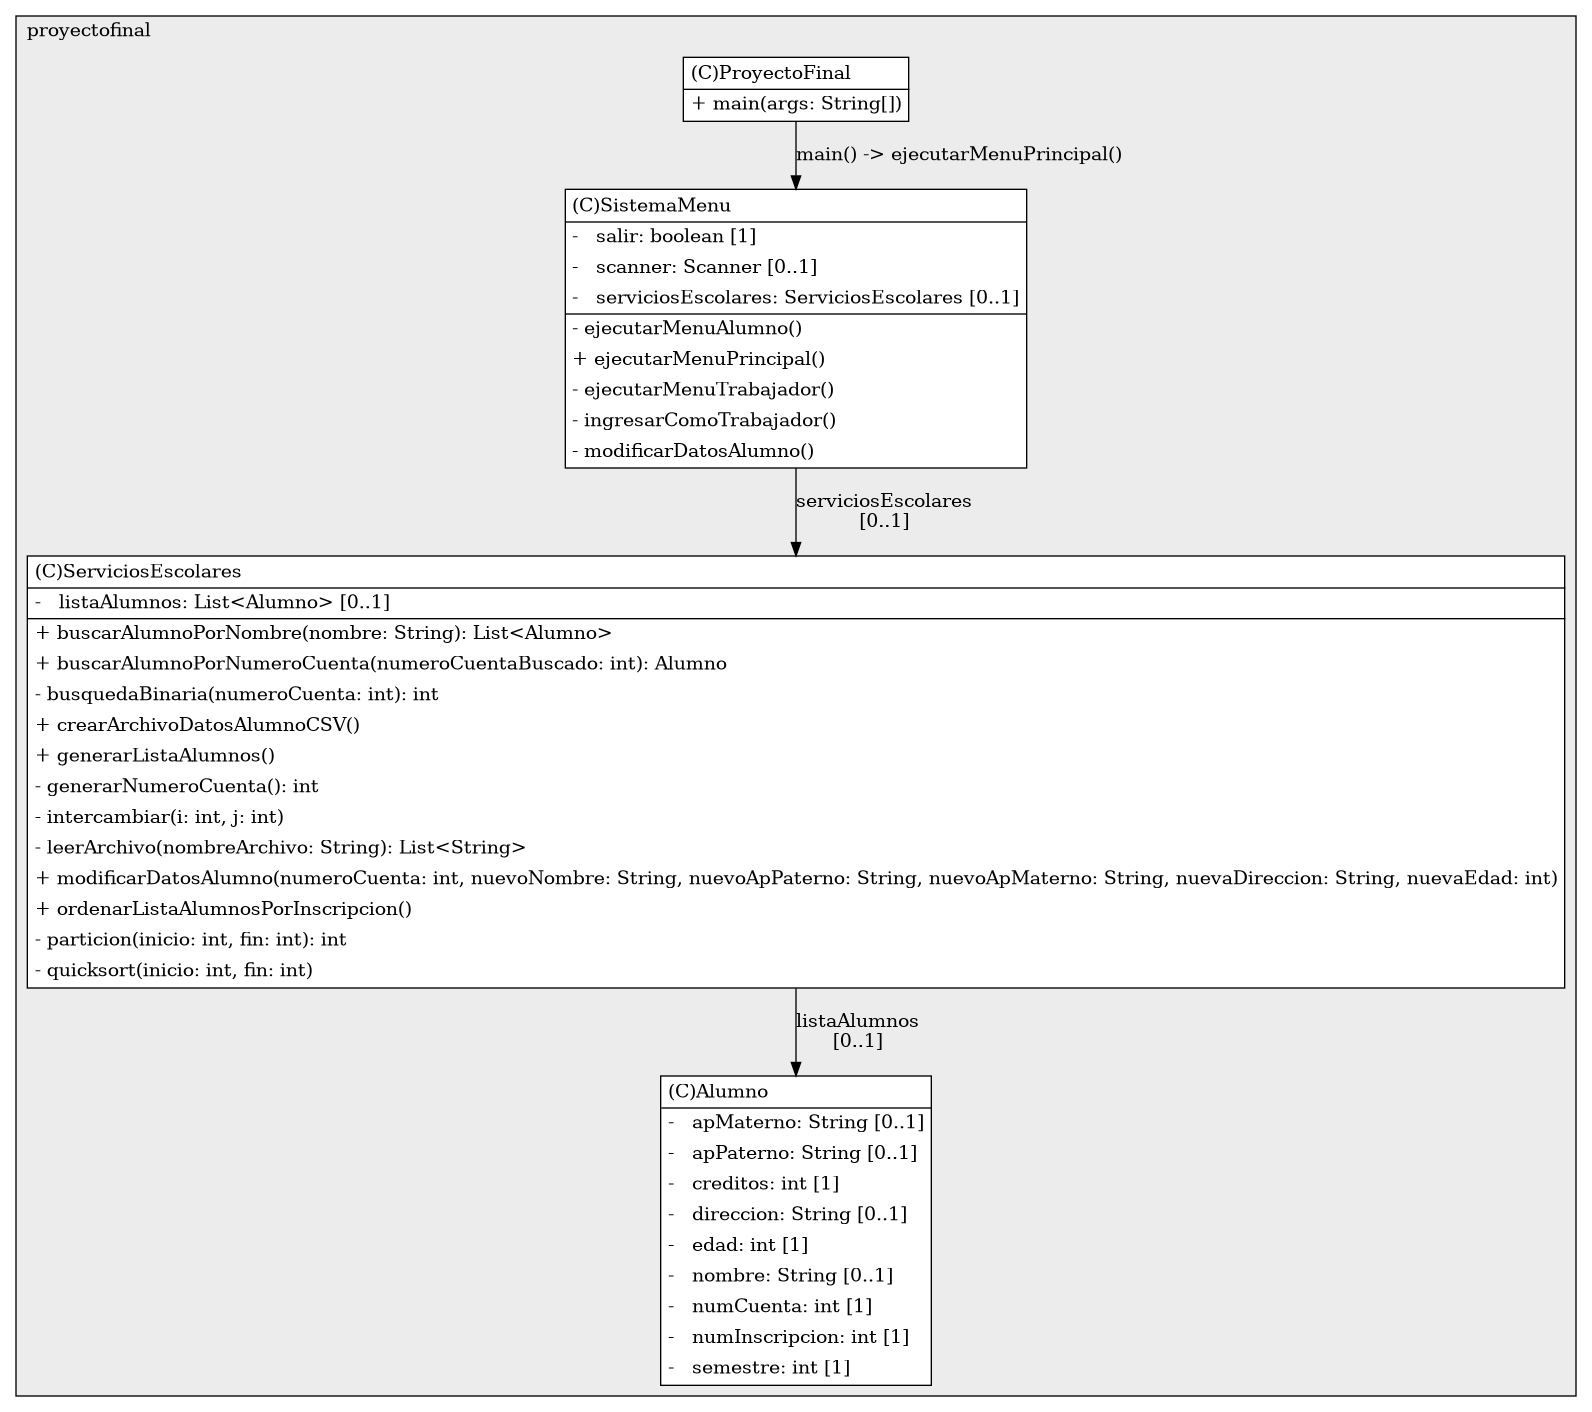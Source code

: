 @startuml

/' diagram meta data start
config=StructureConfiguration;
{
  "projectClassification": {
    "searchMode": "OpenProject", // OpenProject, AllProjects
    "includedProjects": "",
    "pathEndKeywords": "*.impl",
    "isClientPath": "",
    "isClientName": "",
    "isTestPath": "",
    "isTestName": "",
    "isMappingPath": "",
    "isMappingName": "",
    "isDataAccessPath": "",
    "isDataAccessName": "",
    "isDataStructurePath": "",
    "isDataStructureName": "",
    "isInterfaceStructuresPath": "",
    "isInterfaceStructuresName": "",
    "isEntryPointPath": "",
    "isEntryPointName": "",
    "treatFinalFieldsAsMandatory": false
  },
  "graphRestriction": {
    "classPackageExcludeFilter": "",
    "classPackageIncludeFilter": "",
    "classNameExcludeFilter": "",
    "classNameIncludeFilter": "",
    "methodNameExcludeFilter": "",
    "methodNameIncludeFilter": "",
    "removeByInheritance": "", // inheritance/annotation based filtering is done in a second step
    "removeByAnnotation": "",
    "removeByClassPackage": "", // cleanup the graph after inheritance/annotation based filtering is done
    "removeByClassName": "",
    "cutMappings": false,
    "cutEnum": true,
    "cutTests": true,
    "cutClient": true,
    "cutDataAccess": false,
    "cutInterfaceStructures": false,
    "cutDataStructures": false,
    "cutGetterAndSetter": true,
    "cutConstructors": true
  },
  "graphTraversal": {
    "forwardDepth": 6,
    "backwardDepth": 6,
    "classPackageExcludeFilter": "",
    "classPackageIncludeFilter": "",
    "classNameExcludeFilter": "",
    "classNameIncludeFilter": "",
    "methodNameExcludeFilter": "",
    "methodNameIncludeFilter": "",
    "hideMappings": false,
    "hideDataStructures": false,
    "hidePrivateMethods": true,
    "hideInterfaceCalls": true, // indirection: implementation -> interface (is hidden) -> implementation
    "onlyShowApplicationEntryPoints": false, // root node is included
    "useMethodCallsForStructureDiagram": "ForwardOnly" // ForwardOnly, BothDirections, No
  },
  "details": {
    "aggregation": "GroupByClass", // ByClass, GroupByClass, None
    "showClassGenericTypes": true,
    "showMethods": true,
    "showMethodParameterNames": true,
    "showMethodParameterTypes": true,
    "showMethodReturnType": true,
    "showPackageLevels": 2,
    "showDetailedClassStructure": true
  },
  "rootClass": "proyectofinal.ProyectoFinal",
  "extensionCallbackMethod": "" // qualified.class.name#methodName - signature: public static String method(String)
}
diagram meta data end '/



digraph g {
    rankdir="TB"
    splines=polyline
    

'nodes 
subgraph cluster_854467473 { 
   	label=proyectofinal
	labeljust=l
	fillcolor="#ececec"
	style=filled
   
   Alumno854467473[
	label=<<TABLE BORDER="1" CELLBORDER="0" CELLPADDING="4" CELLSPACING="0">
<TR><TD ALIGN="LEFT" >(C)Alumno</TD></TR>
<HR/>
<TR><TD ALIGN="LEFT" >-   apMaterno: String [0..1]</TD></TR>
<TR><TD ALIGN="LEFT" >-   apPaterno: String [0..1]</TD></TR>
<TR><TD ALIGN="LEFT" >-   creditos: int [1]</TD></TR>
<TR><TD ALIGN="LEFT" >-   direccion: String [0..1]</TD></TR>
<TR><TD ALIGN="LEFT" >-   edad: int [1]</TD></TR>
<TR><TD ALIGN="LEFT" >-   nombre: String [0..1]</TD></TR>
<TR><TD ALIGN="LEFT" >-   numCuenta: int [1]</TD></TR>
<TR><TD ALIGN="LEFT" >-   numInscripcion: int [1]</TD></TR>
<TR><TD ALIGN="LEFT" >-   semestre: int [1]</TD></TR>
</TABLE>>
	style=filled
	margin=0
	shape=plaintext
	fillcolor="#FFFFFF"
];

ProyectoFinal854467473[
	label=<<TABLE BORDER="1" CELLBORDER="0" CELLPADDING="4" CELLSPACING="0">
<TR><TD ALIGN="LEFT" >(C)ProyectoFinal</TD></TR>
<HR/>
<TR><TD ALIGN="LEFT" >+ main(args: String[])</TD></TR>
</TABLE>>
	style=filled
	margin=0
	shape=plaintext
	fillcolor="#FFFFFF"
];

ServiciosEscolares854467473[
	label=<<TABLE BORDER="1" CELLBORDER="0" CELLPADDING="4" CELLSPACING="0">
<TR><TD ALIGN="LEFT" >(C)ServiciosEscolares</TD></TR>
<HR/>
<TR><TD ALIGN="LEFT" >-   listaAlumnos: List&lt;Alumno&gt; [0..1]</TD></TR>
<HR/>
<TR><TD ALIGN="LEFT" >+ buscarAlumnoPorNombre(nombre: String): List&lt;Alumno&gt;</TD></TR>
<TR><TD ALIGN="LEFT" >+ buscarAlumnoPorNumeroCuenta(numeroCuentaBuscado: int): Alumno</TD></TR>
<TR><TD ALIGN="LEFT" >- busquedaBinaria(numeroCuenta: int): int</TD></TR>
<TR><TD ALIGN="LEFT" >+ crearArchivoDatosAlumnoCSV()</TD></TR>
<TR><TD ALIGN="LEFT" >+ generarListaAlumnos()</TD></TR>
<TR><TD ALIGN="LEFT" >- generarNumeroCuenta(): int</TD></TR>
<TR><TD ALIGN="LEFT" >- intercambiar(i: int, j: int)</TD></TR>
<TR><TD ALIGN="LEFT" >- leerArchivo(nombreArchivo: String): List&lt;String&gt;</TD></TR>
<TR><TD ALIGN="LEFT" >+ modificarDatosAlumno(numeroCuenta: int, nuevoNombre: String, nuevoApPaterno: String, nuevoApMaterno: String, nuevaDireccion: String, nuevaEdad: int)</TD></TR>
<TR><TD ALIGN="LEFT" >+ ordenarListaAlumnosPorInscripcion()</TD></TR>
<TR><TD ALIGN="LEFT" >- particion(inicio: int, fin: int): int</TD></TR>
<TR><TD ALIGN="LEFT" >- quicksort(inicio: int, fin: int)</TD></TR>
</TABLE>>
	style=filled
	margin=0
	shape=plaintext
	fillcolor="#FFFFFF"
];

SistemaMenu854467473[
	label=<<TABLE BORDER="1" CELLBORDER="0" CELLPADDING="4" CELLSPACING="0">
<TR><TD ALIGN="LEFT" >(C)SistemaMenu</TD></TR>
<HR/>
<TR><TD ALIGN="LEFT" >-   salir: boolean [1]</TD></TR>
<TR><TD ALIGN="LEFT" >-   scanner: Scanner [0..1]</TD></TR>
<TR><TD ALIGN="LEFT" >-   serviciosEscolares: ServiciosEscolares [0..1]</TD></TR>
<HR/>
<TR><TD ALIGN="LEFT" >- ejecutarMenuAlumno()</TD></TR>
<TR><TD ALIGN="LEFT" >+ ejecutarMenuPrincipal()</TD></TR>
<TR><TD ALIGN="LEFT" >- ejecutarMenuTrabajador()</TD></TR>
<TR><TD ALIGN="LEFT" >- ingresarComoTrabajador()</TD></TR>
<TR><TD ALIGN="LEFT" >- modificarDatosAlumno()</TD></TR>
</TABLE>>
	style=filled
	margin=0
	shape=plaintext
	fillcolor="#FFFFFF"
];
} 

'edges    
ProyectoFinal854467473 -> SistemaMenu854467473[label="main() -> ejecutarMenuPrincipal()"];
ServiciosEscolares854467473 -> Alumno854467473[label="listaAlumnos
[0..1]"];
SistemaMenu854467473 -> ServiciosEscolares854467473[label="serviciosEscolares
[0..1]"];
    
}
@enduml